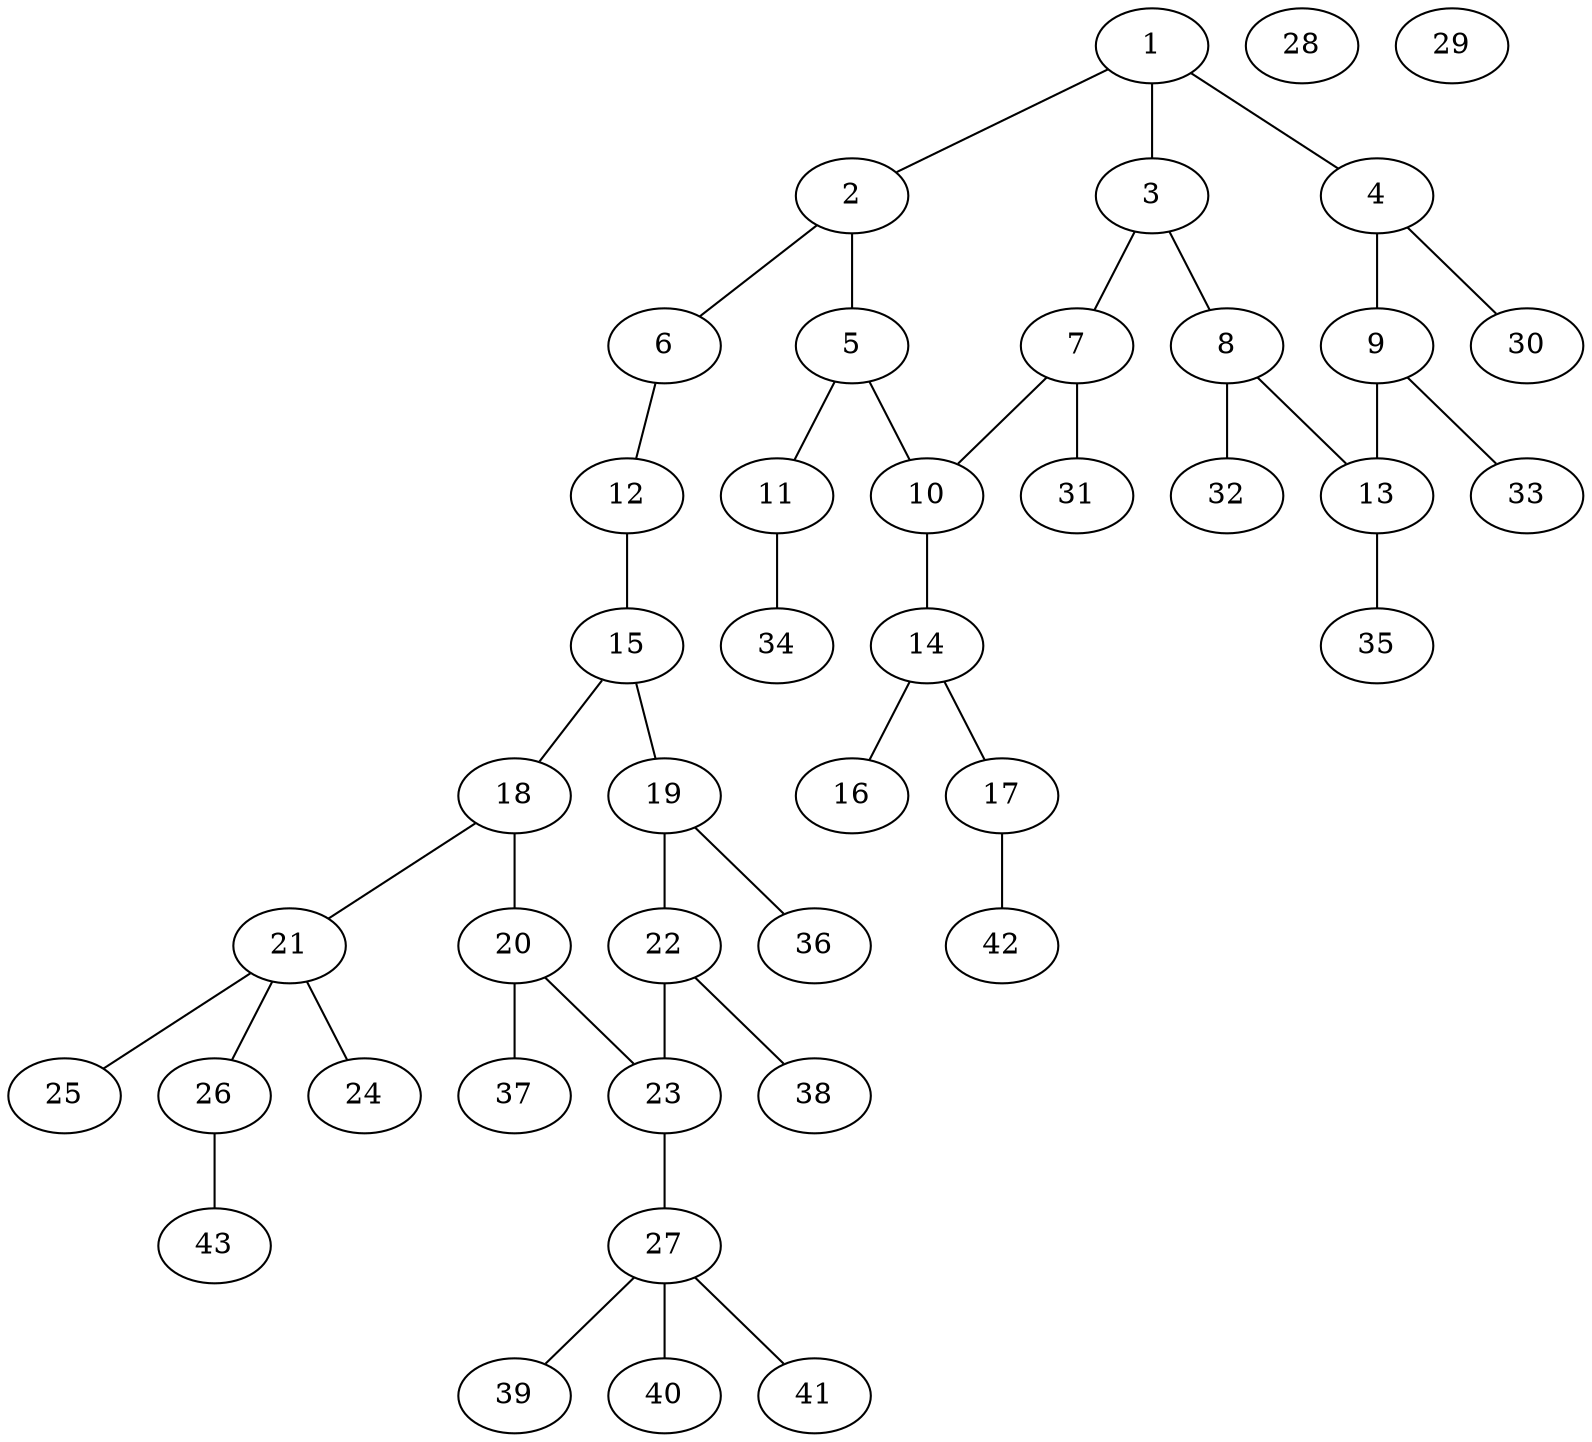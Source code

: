 graph molecule_4288 {
	1	 [chem=C];
	2	 [chem=C];
	1 -- 2	 [valence=2];
	3	 [chem=C];
	1 -- 3	 [valence=1];
	4	 [chem=C];
	1 -- 4	 [valence=1];
	5	 [chem=C];
	2 -- 5	 [valence=1];
	6	 [chem=N];
	2 -- 6	 [valence=1];
	7	 [chem=C];
	3 -- 7	 [valence=2];
	8	 [chem=C];
	3 -- 8	 [valence=1];
	9	 [chem=C];
	4 -- 9	 [valence=2];
	30	 [chem=H];
	4 -- 30	 [valence=1];
	10	 [chem=C];
	5 -- 10	 [valence=2];
	11	 [chem=O];
	5 -- 11	 [valence=1];
	12	 [chem=N];
	6 -- 12	 [valence=2];
	7 -- 10	 [valence=1];
	31	 [chem=H];
	7 -- 31	 [valence=1];
	13	 [chem=C];
	8 -- 13	 [valence=2];
	32	 [chem=H];
	8 -- 32	 [valence=1];
	9 -- 13	 [valence=1];
	33	 [chem=H];
	9 -- 33	 [valence=1];
	14	 [chem=C];
	10 -- 14	 [valence=1];
	34	 [chem=H];
	11 -- 34	 [valence=1];
	15	 [chem=C];
	12 -- 15	 [valence=1];
	35	 [chem=H];
	13 -- 35	 [valence=1];
	16	 [chem=O];
	14 -- 16	 [valence=2];
	17	 [chem=O];
	14 -- 17	 [valence=1];
	18	 [chem=C];
	15 -- 18	 [valence=2];
	19	 [chem=C];
	15 -- 19	 [valence=1];
	42	 [chem=H];
	17 -- 42	 [valence=1];
	20	 [chem=C];
	18 -- 20	 [valence=1];
	21	 [chem=S];
	18 -- 21	 [valence=1];
	22	 [chem=C];
	19 -- 22	 [valence=2];
	36	 [chem=H];
	19 -- 36	 [valence=1];
	23	 [chem=C];
	20 -- 23	 [valence=2];
	37	 [chem=H];
	20 -- 37	 [valence=1];
	24	 [chem=O];
	21 -- 24	 [valence=2];
	25	 [chem=O];
	21 -- 25	 [valence=2];
	26	 [chem=O];
	21 -- 26	 [valence=1];
	22 -- 23	 [valence=1];
	38	 [chem=H];
	22 -- 38	 [valence=1];
	27	 [chem=C];
	23 -- 27	 [valence=1];
	43	 [chem=H];
	26 -- 43	 [valence=1];
	39	 [chem=H];
	27 -- 39	 [valence=1];
	40	 [chem=H];
	27 -- 40	 [valence=1];
	41	 [chem=H];
	27 -- 41	 [valence=1];
	28	 [chem=Na];
	29	 [chem=Na];
}
